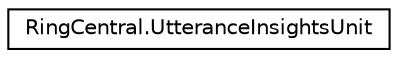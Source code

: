 digraph "Graphical Class Hierarchy"
{
 // LATEX_PDF_SIZE
  edge [fontname="Helvetica",fontsize="10",labelfontname="Helvetica",labelfontsize="10"];
  node [fontname="Helvetica",fontsize="10",shape=record];
  rankdir="LR";
  Node0 [label="RingCentral.UtteranceInsightsUnit",height=0.2,width=0.4,color="black", fillcolor="white", style="filled",URL="$classRingCentral_1_1UtteranceInsightsUnit.html",tooltip=" "];
}
